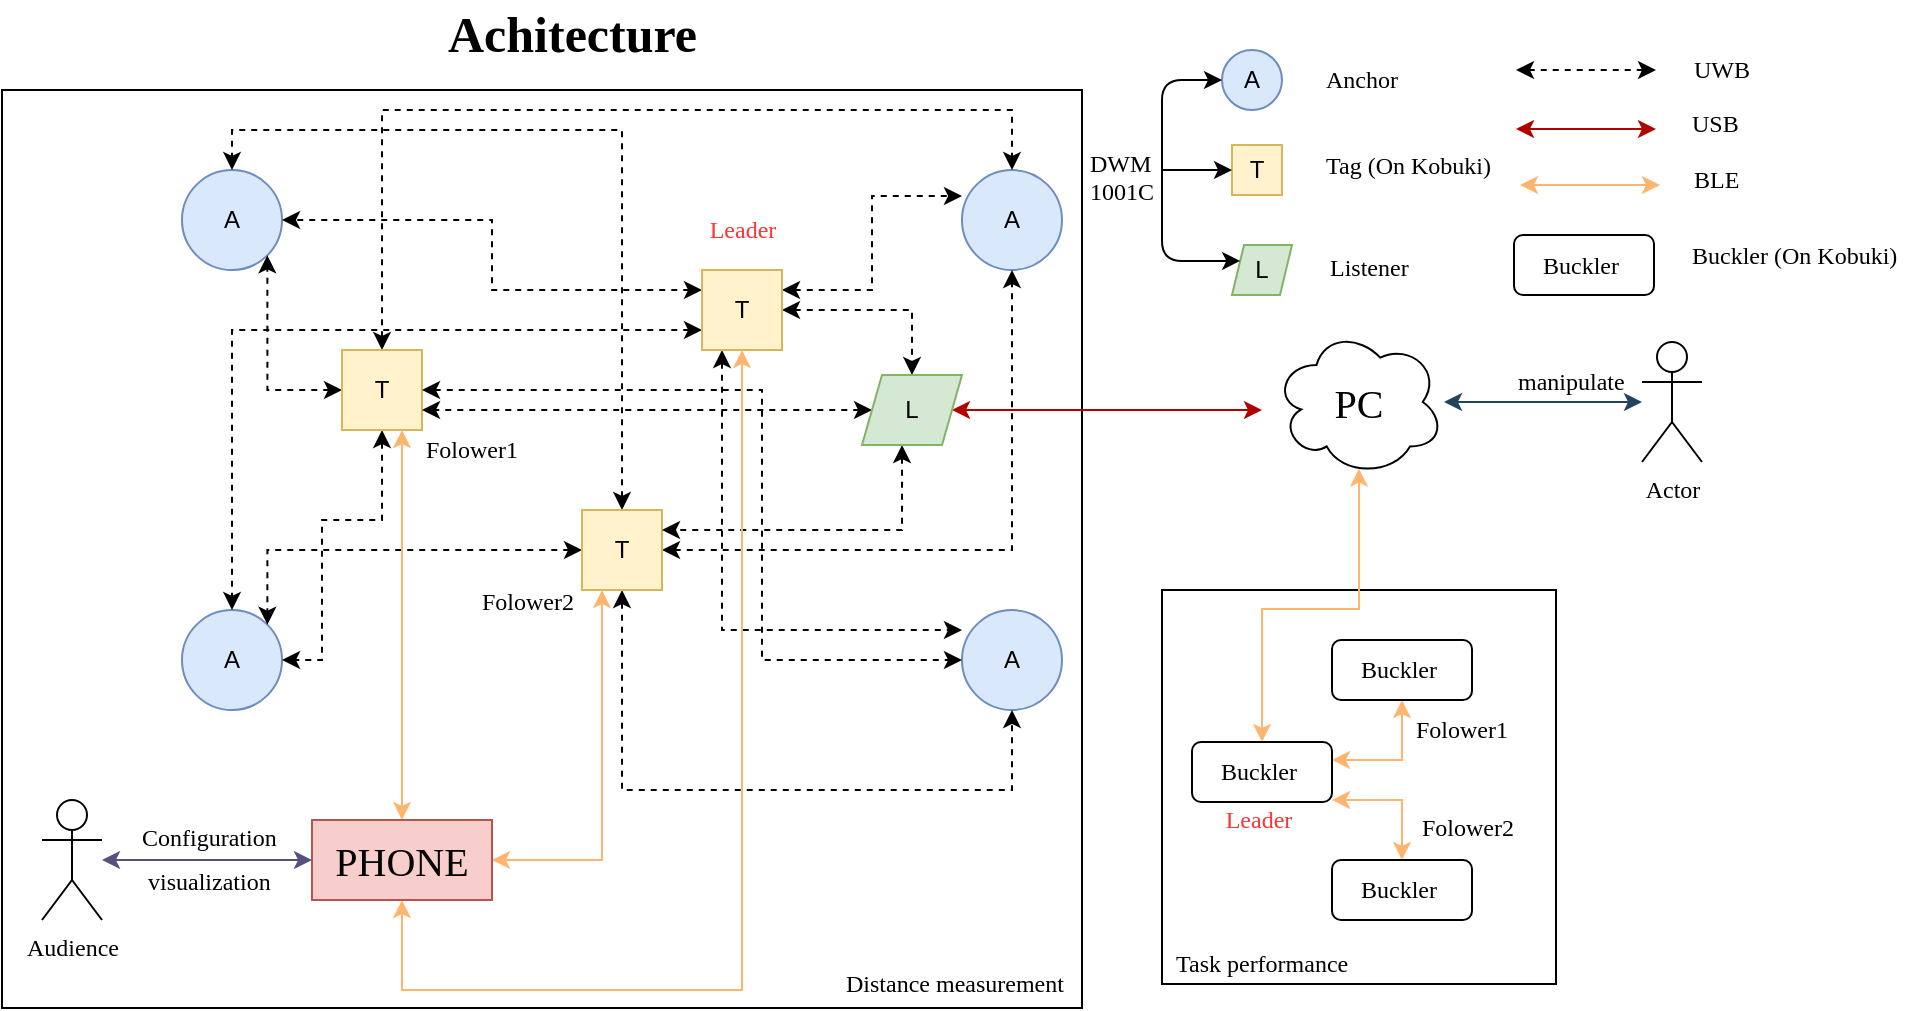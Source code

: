 <mxfile version="12.2.6" type="device" pages="1"><diagram id="9jAXvhhKE82QdfRkXFsw" name="Page-1"><mxGraphModel dx="964" dy="562" grid="1" gridSize="10" guides="1" tooltips="1" connect="1" arrows="1" fold="1" page="1" pageScale="1" pageWidth="2336" pageHeight="1654" math="0" shadow="0"><root><mxCell id="0"/><mxCell id="1" parent="0"/><mxCell id="qgRugMSE5u-oPAxBf3qb-111" value="" style="rounded=0;whiteSpace=wrap;html=1;strokeColor=#000000;fillColor=none;fontFamily=Times New Roman;fontSize=12;fontColor=#000000;align=center;" vertex="1" parent="1"><mxGeometry x="50" y="60" width="540" height="459" as="geometry"/></mxCell><mxCell id="qgRugMSE5u-oPAxBf3qb-91" value="" style="whiteSpace=wrap;html=1;aspect=fixed;strokeColor=#000000;fillColor=none;fontFamily=Times New Roman;fontSize=12;fontColor=#000000;align=center;" vertex="1" parent="1"><mxGeometry x="630" y="310" width="197" height="197" as="geometry"/></mxCell><mxCell id="qgRugMSE5u-oPAxBf3qb-1" value="A" style="ellipse;whiteSpace=wrap;html=1;aspect=fixed;fillColor=#dae8fc;strokeColor=#6c8ebf;" vertex="1" parent="1"><mxGeometry x="140" y="100" width="50" height="50" as="geometry"/></mxCell><mxCell id="qgRugMSE5u-oPAxBf3qb-2" value="A" style="ellipse;whiteSpace=wrap;html=1;aspect=fixed;fillColor=#dae8fc;strokeColor=#6c8ebf;" vertex="1" parent="1"><mxGeometry x="140" y="320" width="50" height="50" as="geometry"/></mxCell><mxCell id="qgRugMSE5u-oPAxBf3qb-3" value="A" style="ellipse;whiteSpace=wrap;html=1;aspect=fixed;fillColor=#dae8fc;strokeColor=#6c8ebf;" vertex="1" parent="1"><mxGeometry x="530" y="100" width="50" height="50" as="geometry"/></mxCell><mxCell id="qgRugMSE5u-oPAxBf3qb-4" value="A" style="ellipse;whiteSpace=wrap;html=1;aspect=fixed;fillColor=#dae8fc;strokeColor=#6c8ebf;" vertex="1" parent="1"><mxGeometry x="530" y="320" width="50" height="50" as="geometry"/></mxCell><mxCell id="qgRugMSE5u-oPAxBf3qb-13" value="" style="edgeStyle=orthogonalEdgeStyle;rounded=0;orthogonalLoop=1;jettySize=auto;html=1;startArrow=classic;startFill=1;entryX=1;entryY=1;entryDx=0;entryDy=0;dashed=1;" edge="1" parent="1" source="qgRugMSE5u-oPAxBf3qb-6" target="qgRugMSE5u-oPAxBf3qb-1"><mxGeometry relative="1" as="geometry"><mxPoint x="240" y="100" as="targetPoint"/></mxGeometry></mxCell><mxCell id="qgRugMSE5u-oPAxBf3qb-15" value="" style="edgeStyle=orthogonalEdgeStyle;rounded=0;orthogonalLoop=1;jettySize=auto;html=1;startArrow=classic;startFill=1;entryX=1;entryY=0.5;entryDx=0;entryDy=0;dashed=1;" edge="1" parent="1" source="qgRugMSE5u-oPAxBf3qb-6" target="qgRugMSE5u-oPAxBf3qb-2"><mxGeometry relative="1" as="geometry"><mxPoint x="240" y="310" as="targetPoint"/><Array as="points"><mxPoint x="240" y="275"/><mxPoint x="210" y="275"/><mxPoint x="210" y="345"/></Array></mxGeometry></mxCell><mxCell id="qgRugMSE5u-oPAxBf3qb-35" value="" style="edgeStyle=orthogonalEdgeStyle;rounded=0;orthogonalLoop=1;jettySize=auto;html=1;dashed=1;startArrow=classic;startFill=1;entryX=0.5;entryY=0;entryDx=0;entryDy=0;" edge="1" parent="1" source="qgRugMSE5u-oPAxBf3qb-6" target="qgRugMSE5u-oPAxBf3qb-3"><mxGeometry relative="1" as="geometry"><mxPoint x="240" y="110" as="targetPoint"/><Array as="points"><mxPoint x="240" y="70"/><mxPoint x="555" y="70"/></Array></mxGeometry></mxCell><mxCell id="qgRugMSE5u-oPAxBf3qb-6" value="T" style="whiteSpace=wrap;html=1;aspect=fixed;fillColor=#fff2cc;strokeColor=#d6b656;" vertex="1" parent="1"><mxGeometry x="220" y="190" width="40" height="40" as="geometry"/></mxCell><mxCell id="qgRugMSE5u-oPAxBf3qb-26" value="" style="edgeStyle=orthogonalEdgeStyle;rounded=0;orthogonalLoop=1;jettySize=auto;html=1;dashed=1;startArrow=classic;startFill=1;entryX=1;entryY=0;entryDx=0;entryDy=0;" edge="1" parent="1" source="qgRugMSE5u-oPAxBf3qb-7" target="qgRugMSE5u-oPAxBf3qb-2"><mxGeometry relative="1" as="geometry"><mxPoint x="260" y="290" as="targetPoint"/></mxGeometry></mxCell><mxCell id="qgRugMSE5u-oPAxBf3qb-28" value="" style="edgeStyle=orthogonalEdgeStyle;rounded=0;orthogonalLoop=1;jettySize=auto;html=1;dashed=1;startArrow=classic;startFill=1;" edge="1" parent="1" source="qgRugMSE5u-oPAxBf3qb-7" target="qgRugMSE5u-oPAxBf3qb-3"><mxGeometry relative="1" as="geometry"><mxPoint x="460" y="290" as="targetPoint"/></mxGeometry></mxCell><mxCell id="qgRugMSE5u-oPAxBf3qb-30" value="" style="edgeStyle=orthogonalEdgeStyle;rounded=0;orthogonalLoop=1;jettySize=auto;html=1;dashed=1;startArrow=classic;startFill=1;" edge="1" parent="1" source="qgRugMSE5u-oPAxBf3qb-7" target="qgRugMSE5u-oPAxBf3qb-4"><mxGeometry relative="1" as="geometry"><mxPoint x="360" y="390" as="targetPoint"/><Array as="points"><mxPoint x="360" y="410"/><mxPoint x="555" y="410"/></Array></mxGeometry></mxCell><mxCell id="qgRugMSE5u-oPAxBf3qb-32" value="" style="edgeStyle=orthogonalEdgeStyle;rounded=0;orthogonalLoop=1;jettySize=auto;html=1;dashed=1;startArrow=classic;startFill=1;entryX=0.5;entryY=0;entryDx=0;entryDy=0;" edge="1" parent="1" source="qgRugMSE5u-oPAxBf3qb-7" target="qgRugMSE5u-oPAxBf3qb-1"><mxGeometry relative="1" as="geometry"><mxPoint x="360" y="190" as="targetPoint"/><Array as="points"><mxPoint x="360" y="80"/><mxPoint x="165" y="80"/></Array></mxGeometry></mxCell><mxCell id="qgRugMSE5u-oPAxBf3qb-7" value="T" style="whiteSpace=wrap;html=1;aspect=fixed;fillColor=#fff2cc;strokeColor=#d6b656;" vertex="1" parent="1"><mxGeometry x="340" y="270" width="40" height="40" as="geometry"/></mxCell><mxCell id="qgRugMSE5u-oPAxBf3qb-18" value="" style="edgeStyle=orthogonalEdgeStyle;rounded=0;orthogonalLoop=1;jettySize=auto;html=1;dashed=1;startArrow=classic;startFill=1;entryX=1;entryY=0.5;entryDx=0;entryDy=0;" edge="1" parent="1" source="qgRugMSE5u-oPAxBf3qb-8" target="qgRugMSE5u-oPAxBf3qb-1"><mxGeometry relative="1" as="geometry"><mxPoint x="420" y="70" as="targetPoint"/><Array as="points"><mxPoint x="295" y="160"/><mxPoint x="295" y="125"/></Array></mxGeometry></mxCell><mxCell id="qgRugMSE5u-oPAxBf3qb-20" value="" style="edgeStyle=orthogonalEdgeStyle;rounded=0;orthogonalLoop=1;jettySize=auto;html=1;dashed=1;startArrow=classic;startFill=1;" edge="1" parent="1" source="qgRugMSE5u-oPAxBf3qb-8" target="qgRugMSE5u-oPAxBf3qb-9"><mxGeometry relative="1" as="geometry"><mxPoint x="520" y="170" as="targetPoint"/></mxGeometry></mxCell><mxCell id="qgRugMSE5u-oPAxBf3qb-22" value="" style="edgeStyle=orthogonalEdgeStyle;rounded=0;orthogonalLoop=1;jettySize=auto;html=1;dashed=1;startArrow=classic;startFill=1;entryX=0;entryY=0.2;entryDx=0;entryDy=0;entryPerimeter=0;" edge="1" parent="1" source="qgRugMSE5u-oPAxBf3qb-8" target="qgRugMSE5u-oPAxBf3qb-4"><mxGeometry relative="1" as="geometry"><mxPoint x="420" y="270" as="targetPoint"/><Array as="points"><mxPoint x="410" y="330"/></Array></mxGeometry></mxCell><mxCell id="qgRugMSE5u-oPAxBf3qb-24" value="" style="edgeStyle=orthogonalEdgeStyle;rounded=0;orthogonalLoop=1;jettySize=auto;html=1;dashed=1;startArrow=classic;startFill=1;" edge="1" parent="1" source="qgRugMSE5u-oPAxBf3qb-8" target="qgRugMSE5u-oPAxBf3qb-2"><mxGeometry relative="1" as="geometry"><mxPoint x="320" y="170" as="targetPoint"/><Array as="points"><mxPoint x="165" y="180"/></Array></mxGeometry></mxCell><mxCell id="qgRugMSE5u-oPAxBf3qb-103" value="" style="edgeStyle=orthogonalEdgeStyle;rounded=0;orthogonalLoop=1;jettySize=auto;html=1;startArrow=classic;startFill=1;strokeColor=#000000;fontFamily=Times New Roman;fontSize=12;fontColor=#000000;entryX=0;entryY=0.26;entryDx=0;entryDy=0;entryPerimeter=0;dashed=1;" edge="1" parent="1" source="qgRugMSE5u-oPAxBf3qb-8" target="qgRugMSE5u-oPAxBf3qb-3"><mxGeometry relative="1" as="geometry"><mxPoint x="520" y="170" as="targetPoint"/><Array as="points"><mxPoint x="485" y="160"/><mxPoint x="485" y="113"/></Array></mxGeometry></mxCell><mxCell id="qgRugMSE5u-oPAxBf3qb-8" value="T" style="whiteSpace=wrap;html=1;aspect=fixed;fillColor=#fff2cc;strokeColor=#d6b656;" vertex="1" parent="1"><mxGeometry x="400" y="150" width="40" height="40" as="geometry"/></mxCell><mxCell id="qgRugMSE5u-oPAxBf3qb-11" value="" style="edgeStyle=orthogonalEdgeStyle;rounded=0;orthogonalLoop=1;jettySize=auto;html=1;startArrow=classic;startFill=1;fillColor=#e51400;strokeColor=#B20000;" edge="1" parent="1" source="qgRugMSE5u-oPAxBf3qb-9"><mxGeometry relative="1" as="geometry"><mxPoint x="680" y="220" as="targetPoint"/></mxGeometry></mxCell><mxCell id="qgRugMSE5u-oPAxBf3qb-107" value="" style="edgeStyle=orthogonalEdgeStyle;rounded=0;orthogonalLoop=1;jettySize=auto;html=1;dashed=1;startArrow=classic;startFill=1;strokeColor=#000000;fontFamily=Times New Roman;fontSize=12;fontColor=#000000;entryX=1;entryY=0.75;entryDx=0;entryDy=0;" edge="1" parent="1" source="qgRugMSE5u-oPAxBf3qb-9" target="qgRugMSE5u-oPAxBf3qb-6"><mxGeometry relative="1" as="geometry"><mxPoint x="395" y="220" as="targetPoint"/></mxGeometry></mxCell><mxCell id="qgRugMSE5u-oPAxBf3qb-109" value="" style="edgeStyle=orthogonalEdgeStyle;rounded=0;orthogonalLoop=1;jettySize=auto;html=1;dashed=1;startArrow=classic;startFill=1;strokeColor=#000000;fontFamily=Times New Roman;fontSize=12;fontColor=#000000;entryX=1;entryY=0.25;entryDx=0;entryDy=0;" edge="1" parent="1" source="qgRugMSE5u-oPAxBf3qb-9" target="qgRugMSE5u-oPAxBf3qb-7"><mxGeometry relative="1" as="geometry"><mxPoint x="505" y="317.5" as="targetPoint"/><Array as="points"><mxPoint x="500" y="280"/></Array></mxGeometry></mxCell><mxCell id="qgRugMSE5u-oPAxBf3qb-9" value="L" style="shape=parallelogram;perimeter=parallelogramPerimeter;whiteSpace=wrap;html=1;fillColor=#d5e8d4;strokeColor=#82b366;" vertex="1" parent="1"><mxGeometry x="480" y="202.5" width="50" height="35" as="geometry"/></mxCell><mxCell id="qgRugMSE5u-oPAxBf3qb-69" value="" style="edgeStyle=orthogonalEdgeStyle;rounded=0;orthogonalLoop=1;jettySize=auto;html=1;startArrow=classic;startFill=1;strokeColor=#FFB570;fontFamily=Times New Roman;fontSize=12;fontColor=#000000;exitX=0.5;exitY=0.95;exitDx=0;exitDy=0;exitPerimeter=0;" edge="1" parent="1" source="qgRugMSE5u-oPAxBf3qb-74" target="qgRugMSE5u-oPAxBf3qb-64"><mxGeometry relative="1" as="geometry"><mxPoint x="796" y="220" as="sourcePoint"/></mxGeometry></mxCell><mxCell id="qgRugMSE5u-oPAxBf3qb-16" value="" style="edgeStyle=orthogonalEdgeStyle;rounded=0;orthogonalLoop=1;jettySize=auto;html=1;startArrow=classic;startFill=1;dashed=1;exitX=1;exitY=0.5;exitDx=0;exitDy=0;" edge="1" parent="1" source="qgRugMSE5u-oPAxBf3qb-6"><mxGeometry relative="1" as="geometry"><mxPoint x="250" y="240" as="sourcePoint"/><mxPoint x="530" y="345" as="targetPoint"/><Array as="points"><mxPoint x="430" y="210"/><mxPoint x="430" y="345"/></Array></mxGeometry></mxCell><mxCell id="qgRugMSE5u-oPAxBf3qb-33" value="Leader" style="text;html=1;resizable=0;points=[];autosize=1;align=center;verticalAlign=top;spacingTop=-4;fillColor=none;strokeColor=none;fontColor=#FF3333;fontFamily=Times New Roman;" vertex="1" parent="1"><mxGeometry x="395" y="120" width="50" height="20" as="geometry"/></mxCell><mxCell id="qgRugMSE5u-oPAxBf3qb-38" value="Folower1" style="text;html=1;resizable=0;points=[];autosize=1;align=left;verticalAlign=top;spacingTop=-4;fontFamily=Times New Roman;" vertex="1" parent="1"><mxGeometry x="260" y="230" width="60" height="20" as="geometry"/></mxCell><mxCell id="qgRugMSE5u-oPAxBf3qb-39" value="Folower2" style="text;html=1;resizable=0;points=[];autosize=1;align=left;verticalAlign=top;spacingTop=-4;fontFamily=Times New Roman;" vertex="1" parent="1"><mxGeometry x="288" y="306" width="60" height="20" as="geometry"/></mxCell><mxCell id="qgRugMSE5u-oPAxBf3qb-40" value="A" style="ellipse;whiteSpace=wrap;html=1;aspect=fixed;fillColor=#dae8fc;strokeColor=#6c8ebf;" vertex="1" parent="1"><mxGeometry x="660" y="40" width="30" height="30" as="geometry"/></mxCell><mxCell id="qgRugMSE5u-oPAxBf3qb-41" value="T" style="whiteSpace=wrap;html=1;aspect=fixed;fillColor=#fff2cc;strokeColor=#d6b656;" vertex="1" parent="1"><mxGeometry x="665" y="87.5" width="25" height="25" as="geometry"/></mxCell><mxCell id="qgRugMSE5u-oPAxBf3qb-42" value="L" style="shape=parallelogram;perimeter=parallelogramPerimeter;whiteSpace=wrap;html=1;fillColor=#d5e8d4;strokeColor=#82b366;" vertex="1" parent="1"><mxGeometry x="665" y="137.5" width="30" height="25" as="geometry"/></mxCell><mxCell id="qgRugMSE5u-oPAxBf3qb-45" value="Anchor&amp;nbsp;" style="text;html=1;resizable=0;points=[];autosize=1;align=left;verticalAlign=top;spacingTop=-4;fontColor=#000000;fontFamily=Times New Roman;" vertex="1" parent="1"><mxGeometry x="710" y="45" width="60" height="20" as="geometry"/></mxCell><mxCell id="qgRugMSE5u-oPAxBf3qb-46" value="Tag (On Kobuki)" style="text;html=1;resizable=0;points=[];autosize=1;align=left;verticalAlign=top;spacingTop=-4;fontColor=#000000;fontFamily=Times New Roman;" vertex="1" parent="1"><mxGeometry x="710" y="87.5" width="100" height="20" as="geometry"/></mxCell><mxCell id="qgRugMSE5u-oPAxBf3qb-47" value="Listener" style="text;html=1;resizable=0;points=[];autosize=1;align=left;verticalAlign=top;spacingTop=-4;fontColor=#000000;fontFamily=Times New Roman;" vertex="1" parent="1"><mxGeometry x="712" y="139" width="60" height="20" as="geometry"/></mxCell><mxCell id="qgRugMSE5u-oPAxBf3qb-48" value="" style="endArrow=classic;startArrow=classic;html=1;dashed=1;fontColor=#000000;" edge="1" parent="1"><mxGeometry width="50" height="50" relative="1" as="geometry"><mxPoint x="807" y="50" as="sourcePoint"/><mxPoint x="877" y="50" as="targetPoint"/></mxGeometry></mxCell><mxCell id="qgRugMSE5u-oPAxBf3qb-49" value="" style="endArrow=classic;startArrow=classic;html=1;fontColor=#000000;fillColor=#e51400;strokeColor=#B20000;" edge="1" parent="1"><mxGeometry width="50" height="50" relative="1" as="geometry"><mxPoint x="807" y="79.5" as="sourcePoint"/><mxPoint x="877" y="79.5" as="targetPoint"/></mxGeometry></mxCell><mxCell id="qgRugMSE5u-oPAxBf3qb-50" value="UWB" style="text;html=1;resizable=0;points=[];autosize=1;align=left;verticalAlign=top;spacingTop=-4;fontColor=#000000;fontFamily=Times New Roman;" vertex="1" parent="1"><mxGeometry x="894" y="40" width="40" height="20" as="geometry"/></mxCell><mxCell id="qgRugMSE5u-oPAxBf3qb-51" value="USB" style="text;html=1;resizable=0;points=[];autosize=1;align=left;verticalAlign=top;spacingTop=-4;fontColor=#000000;fontFamily=Times New Roman;" vertex="1" parent="1"><mxGeometry x="893" y="67" width="40" height="20" as="geometry"/></mxCell><mxCell id="qgRugMSE5u-oPAxBf3qb-55" value="" style="edgeStyle=orthogonalEdgeStyle;rounded=0;orthogonalLoop=1;jettySize=auto;html=1;startArrow=classic;startFill=1;fontFamily=Times New Roman;fontColor=#000000;entryX=0.25;entryY=1;entryDx=0;entryDy=0;fillColor=#fad7ac;strokeColor=#FFB570;" edge="1" parent="1" source="qgRugMSE5u-oPAxBf3qb-52" target="qgRugMSE5u-oPAxBf3qb-7"><mxGeometry relative="1" as="geometry"><mxPoint x="250" y="340" as="targetPoint"/></mxGeometry></mxCell><mxCell id="qgRugMSE5u-oPAxBf3qb-57" value="" style="edgeStyle=orthogonalEdgeStyle;rounded=0;orthogonalLoop=1;jettySize=auto;html=1;startArrow=classic;startFill=1;fontFamily=Times New Roman;fontColor=#000000;entryX=0.75;entryY=1;entryDx=0;entryDy=0;fillColor=#fad7ac;strokeColor=#FFB570;" edge="1" parent="1" source="qgRugMSE5u-oPAxBf3qb-52" target="qgRugMSE5u-oPAxBf3qb-6"><mxGeometry relative="1" as="geometry"><mxPoint x="250" y="340" as="targetPoint"/></mxGeometry></mxCell><mxCell id="qgRugMSE5u-oPAxBf3qb-59" value="" style="edgeStyle=orthogonalEdgeStyle;rounded=0;orthogonalLoop=1;jettySize=auto;html=1;startArrow=classic;startFill=1;fontFamily=Times New Roman;fontColor=#000000;fillColor=#fad7ac;strokeColor=#FFB570;" edge="1" parent="1" source="qgRugMSE5u-oPAxBf3qb-52" target="qgRugMSE5u-oPAxBf3qb-8"><mxGeometry relative="1" as="geometry"><mxPoint x="120" y="445" as="targetPoint"/><Array as="points"><mxPoint x="250" y="510"/><mxPoint x="420" y="510"/></Array></mxGeometry></mxCell><mxCell id="qgRugMSE5u-oPAxBf3qb-52" value="&lt;font style=&quot;font-size: 20px&quot;&gt;PHONE&lt;/font&gt;" style="rounded=0;whiteSpace=wrap;html=1;fillColor=#f8cecc;strokeColor=#b85450;fontFamily=Times New Roman;" vertex="1" parent="1"><mxGeometry x="205" y="425" width="90" height="40" as="geometry"/></mxCell><mxCell id="qgRugMSE5u-oPAxBf3qb-60" value="" style="endArrow=classic;startArrow=classic;html=1;fontColor=#000000;fillColor=#e51400;strokeColor=#FFB570;" edge="1" parent="1"><mxGeometry width="50" height="50" relative="1" as="geometry"><mxPoint x="809" y="107.5" as="sourcePoint"/><mxPoint x="879" y="107.5" as="targetPoint"/></mxGeometry></mxCell><mxCell id="qgRugMSE5u-oPAxBf3qb-61" value="BLE" style="text;html=1;resizable=0;points=[];autosize=1;align=left;verticalAlign=top;spacingTop=-4;fontFamily=Times New Roman;fontColor=#000000;" vertex="1" parent="1"><mxGeometry x="894" y="95" width="40" height="20" as="geometry"/></mxCell><mxCell id="qgRugMSE5u-oPAxBf3qb-62" value="Achitecture&amp;nbsp;" style="text;html=1;resizable=0;points=[];autosize=1;align=left;verticalAlign=top;spacingTop=-4;fontFamily=Times New Roman;fontColor=#000000;fontStyle=1;fontSize=25;" vertex="1" parent="1"><mxGeometry x="271" y="15" width="110" height="30" as="geometry"/></mxCell><mxCell id="qgRugMSE5u-oPAxBf3qb-71" value="" style="edgeStyle=orthogonalEdgeStyle;rounded=0;orthogonalLoop=1;jettySize=auto;html=1;startArrow=classic;startFill=1;strokeColor=#FFB570;fontFamily=Times New Roman;fontSize=12;fontColor=#000000;entryX=0.5;entryY=1;entryDx=0;entryDy=0;" edge="1" parent="1" source="qgRugMSE5u-oPAxBf3qb-64" target="qgRugMSE5u-oPAxBf3qb-67"><mxGeometry relative="1" as="geometry"><mxPoint x="785" y="405" as="targetPoint"/><Array as="points"><mxPoint x="750" y="395"/></Array></mxGeometry></mxCell><mxCell id="qgRugMSE5u-oPAxBf3qb-73" value="" style="edgeStyle=orthogonalEdgeStyle;rounded=0;orthogonalLoop=1;jettySize=auto;html=1;startArrow=classic;startFill=1;strokeColor=#FFB570;fontFamily=Times New Roman;fontSize=12;fontColor=#000000;" edge="1" parent="1" source="qgRugMSE5u-oPAxBf3qb-64" target="qgRugMSE5u-oPAxBf3qb-68"><mxGeometry relative="1" as="geometry"><mxPoint x="670" y="500" as="targetPoint"/><Array as="points"><mxPoint x="750" y="415"/></Array></mxGeometry></mxCell><mxCell id="qgRugMSE5u-oPAxBf3qb-64" value="Buckler&amp;nbsp;" style="rounded=1;whiteSpace=wrap;html=1;strokeColor=#000000;fillColor=none;fontFamily=Times New Roman;fontSize=12;fontColor=#000000;align=center;" vertex="1" parent="1"><mxGeometry x="645" y="386" width="70" height="30" as="geometry"/></mxCell><mxCell id="qgRugMSE5u-oPAxBf3qb-67" value="Buckler&amp;nbsp;" style="rounded=1;whiteSpace=wrap;html=1;strokeColor=#000000;fillColor=none;fontFamily=Times New Roman;fontSize=12;fontColor=#000000;align=center;" vertex="1" parent="1"><mxGeometry x="715" y="335" width="70" height="30" as="geometry"/></mxCell><mxCell id="qgRugMSE5u-oPAxBf3qb-68" value="Buckler&amp;nbsp;" style="rounded=1;whiteSpace=wrap;html=1;strokeColor=#000000;fillColor=none;fontFamily=Times New Roman;fontSize=12;fontColor=#000000;align=center;" vertex="1" parent="1"><mxGeometry x="715" y="445" width="70" height="30" as="geometry"/></mxCell><mxCell id="qgRugMSE5u-oPAxBf3qb-74" value="&lt;span style=&quot;white-space: normal&quot;&gt;&lt;font style=&quot;font-size: 20px&quot;&gt;PC&lt;/font&gt;&lt;/span&gt;" style="ellipse;shape=cloud;whiteSpace=wrap;html=1;strokeColor=#000000;fillColor=none;fontFamily=Times New Roman;fontSize=12;fontColor=#000000;align=center;" vertex="1" parent="1"><mxGeometry x="686" y="179" width="85" height="74" as="geometry"/></mxCell><mxCell id="qgRugMSE5u-oPAxBf3qb-79" value="" style="edgeStyle=orthogonalEdgeStyle;rounded=0;orthogonalLoop=1;jettySize=auto;html=1;startArrow=classic;startFill=1;strokeColor=#56517e;fontFamily=Times New Roman;fontSize=12;fontColor=#000000;fillColor=#d0cee2;" edge="1" parent="1" source="qgRugMSE5u-oPAxBf3qb-77" target="qgRugMSE5u-oPAxBf3qb-52"><mxGeometry relative="1" as="geometry"/></mxCell><mxCell id="qgRugMSE5u-oPAxBf3qb-77" value="Audience" style="shape=umlActor;verticalLabelPosition=bottom;labelBackgroundColor=#ffffff;verticalAlign=top;html=1;outlineConnect=0;strokeColor=#000000;fillColor=none;fontFamily=Times New Roman;fontSize=12;fontColor=#000000;align=center;" vertex="1" parent="1"><mxGeometry x="70" y="415" width="30" height="60" as="geometry"/></mxCell><mxCell id="qgRugMSE5u-oPAxBf3qb-78" value="visualization&amp;nbsp;" style="text;html=1;resizable=0;points=[];autosize=1;align=left;verticalAlign=top;spacingTop=-4;fontSize=12;fontFamily=Times New Roman;fontColor=#000000;" vertex="1" parent="1"><mxGeometry x="121" y="446" width="80" height="20" as="geometry"/></mxCell><mxCell id="qgRugMSE5u-oPAxBf3qb-80" value="Configuration" style="text;html=1;fontSize=12;fontFamily=Times New Roman;fontColor=#000000;" vertex="1" parent="1"><mxGeometry x="118" y="420" width="90" height="30" as="geometry"/></mxCell><mxCell id="qgRugMSE5u-oPAxBf3qb-83" value="" style="edgeStyle=orthogonalEdgeStyle;rounded=0;orthogonalLoop=1;jettySize=auto;html=1;startArrow=classic;startFill=1;strokeColor=#23445d;fontFamily=Times New Roman;fontSize=12;fontColor=#000000;fillColor=#bac8d3;" edge="1" parent="1" source="qgRugMSE5u-oPAxBf3qb-82" target="qgRugMSE5u-oPAxBf3qb-74"><mxGeometry relative="1" as="geometry"/></mxCell><mxCell id="qgRugMSE5u-oPAxBf3qb-82" value="Actor" style="shape=umlActor;verticalLabelPosition=bottom;labelBackgroundColor=#ffffff;verticalAlign=top;html=1;outlineConnect=0;strokeColor=#000000;fillColor=none;fontFamily=Times New Roman;fontSize=12;fontColor=#000000;align=center;" vertex="1" parent="1"><mxGeometry x="870" y="186" width="30" height="60" as="geometry"/></mxCell><mxCell id="qgRugMSE5u-oPAxBf3qb-90" value="manipulate" style="text;html=1;resizable=0;points=[];autosize=1;align=left;verticalAlign=top;spacingTop=-4;fontSize=12;fontFamily=Times New Roman;fontColor=#000000;" vertex="1" parent="1"><mxGeometry x="806" y="196" width="70" height="20" as="geometry"/></mxCell><mxCell id="qgRugMSE5u-oPAxBf3qb-93" value="Task performance" style="text;html=1;resizable=0;points=[];autosize=1;align=left;verticalAlign=top;spacingTop=-4;fontSize=12;fontFamily=Times New Roman;fontColor=#000000;" vertex="1" parent="1"><mxGeometry x="635" y="487" width="100" height="20" as="geometry"/></mxCell><mxCell id="qgRugMSE5u-oPAxBf3qb-94" value="Buckler&amp;nbsp;" style="rounded=1;whiteSpace=wrap;html=1;strokeColor=#000000;fillColor=none;fontFamily=Times New Roman;fontSize=12;fontColor=#000000;align=center;" vertex="1" parent="1"><mxGeometry x="806" y="132.5" width="70" height="30" as="geometry"/></mxCell><mxCell id="qgRugMSE5u-oPAxBf3qb-95" value="Buckler (On Kobuki)" style="text;html=1;resizable=0;points=[];autosize=1;align=left;verticalAlign=top;spacingTop=-4;fontSize=12;fontFamily=Times New Roman;fontColor=#000000;" vertex="1" parent="1"><mxGeometry x="893" y="132.5" width="120" height="20" as="geometry"/></mxCell><mxCell id="qgRugMSE5u-oPAxBf3qb-97" value="" style="endArrow=classic;html=1;strokeColor=#000000;fontFamily=Times New Roman;fontSize=12;fontColor=#000000;entryX=0;entryY=0.5;entryDx=0;entryDy=0;edgeStyle=orthogonalEdgeStyle;" edge="1" parent="1" target="qgRugMSE5u-oPAxBf3qb-40"><mxGeometry width="50" height="50" relative="1" as="geometry"><mxPoint x="630" y="102" as="sourcePoint"/><mxPoint x="650" y="52" as="targetPoint"/><Array as="points"><mxPoint x="630" y="55"/></Array></mxGeometry></mxCell><mxCell id="qgRugMSE5u-oPAxBf3qb-98" value="" style="endArrow=classic;html=1;strokeColor=#000000;fontFamily=Times New Roman;fontSize=12;fontColor=#000000;entryX=0;entryY=0.25;entryDx=0;entryDy=0;edgeStyle=orthogonalEdgeStyle;" edge="1" parent="1" target="qgRugMSE5u-oPAxBf3qb-42"><mxGeometry width="50" height="50" relative="1" as="geometry"><mxPoint x="630" y="100" as="sourcePoint"/><mxPoint x="670" y="65" as="targetPoint"/><Array as="points"><mxPoint x="630" y="112"/><mxPoint x="630" y="145"/></Array></mxGeometry></mxCell><mxCell id="qgRugMSE5u-oPAxBf3qb-100" value="" style="endArrow=classic;startArrow=none;html=1;strokeColor=#000000;fontFamily=Times New Roman;fontSize=12;fontColor=#000000;entryX=0;entryY=0.5;entryDx=0;entryDy=0;startFill=0;" edge="1" parent="1" target="qgRugMSE5u-oPAxBf3qb-41"><mxGeometry width="50" height="50" relative="1" as="geometry"><mxPoint x="630" y="100" as="sourcePoint"/><mxPoint x="660" y="75" as="targetPoint"/></mxGeometry></mxCell><mxCell id="qgRugMSE5u-oPAxBf3qb-101" value="DWM&lt;br&gt;1001C" style="text;html=1;resizable=0;points=[];autosize=1;align=left;verticalAlign=top;spacingTop=-4;fontSize=12;fontFamily=Times New Roman;fontColor=#000000;" vertex="1" parent="1"><mxGeometry x="592" y="87" width="50" height="30" as="geometry"/></mxCell><mxCell id="qgRugMSE5u-oPAxBf3qb-112" value="Distance measurement&amp;nbsp;" style="text;html=1;resizable=0;points=[];autosize=1;align=left;verticalAlign=top;spacingTop=-4;fontSize=12;fontFamily=Times New Roman;fontColor=#000000;" vertex="1" parent="1"><mxGeometry x="470" y="497" width="130" height="20" as="geometry"/></mxCell><mxCell id="qgRugMSE5u-oPAxBf3qb-113" value="Leader" style="text;html=1;resizable=0;points=[];autosize=1;align=center;verticalAlign=top;spacingTop=-4;fillColor=none;strokeColor=none;fontColor=#FF3333;fontFamily=Times New Roman;" vertex="1" parent="1"><mxGeometry x="652.5" y="415" width="50" height="20" as="geometry"/></mxCell><mxCell id="qgRugMSE5u-oPAxBf3qb-114" value="Folower1" style="text;html=1;resizable=0;points=[];autosize=1;align=left;verticalAlign=top;spacingTop=-4;fontFamily=Times New Roman;" vertex="1" parent="1"><mxGeometry x="755" y="370" width="60" height="20" as="geometry"/></mxCell><mxCell id="qgRugMSE5u-oPAxBf3qb-115" value="Folower2" style="text;html=1;resizable=0;points=[];autosize=1;align=left;verticalAlign=top;spacingTop=-4;fontFamily=Times New Roman;" vertex="1" parent="1"><mxGeometry x="758" y="419" width="60" height="20" as="geometry"/></mxCell></root></mxGraphModel></diagram></mxfile>